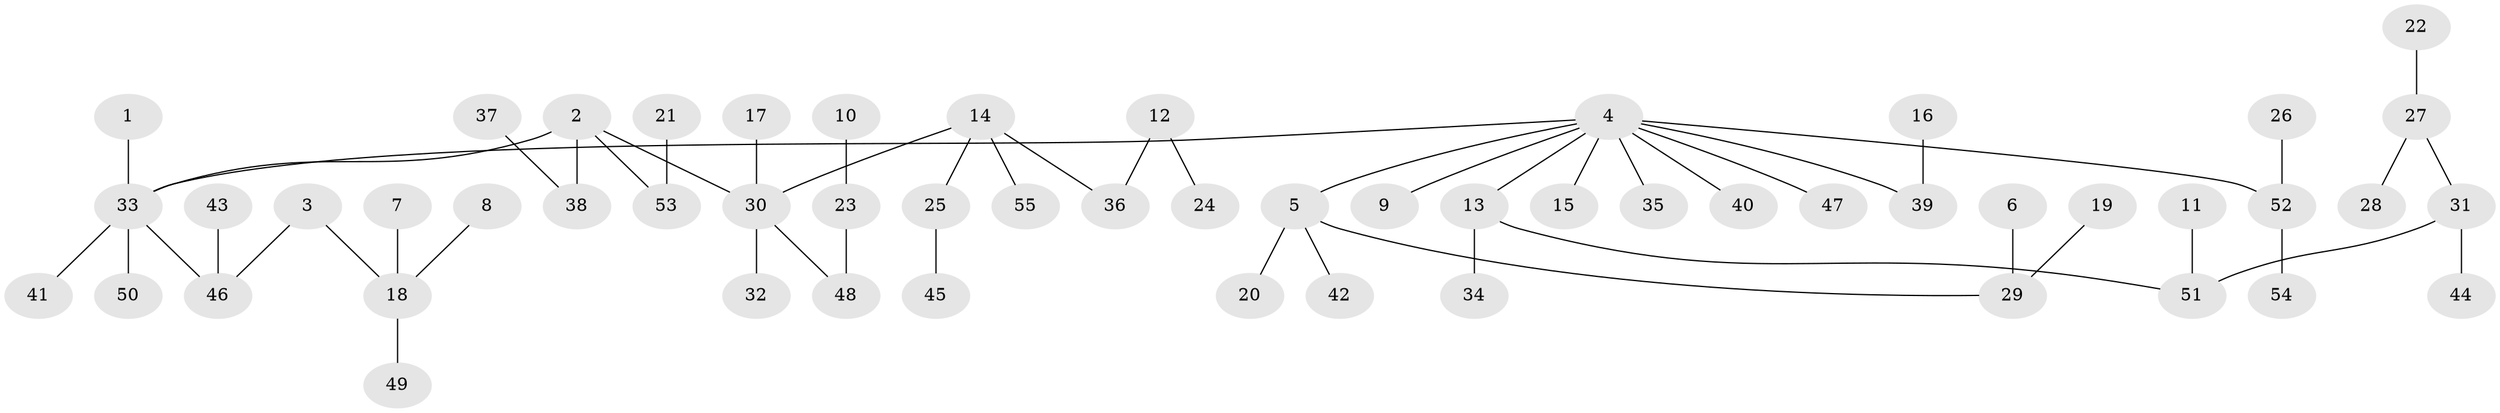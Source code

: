 // original degree distribution, {4: 0.09174311926605505, 9: 0.009174311926605505, 6: 0.009174311926605505, 1: 0.5045871559633027, 3: 0.10091743119266056, 2: 0.25688073394495414, 7: 0.009174311926605505, 5: 0.01834862385321101}
// Generated by graph-tools (version 1.1) at 2025/26/03/09/25 03:26:23]
// undirected, 55 vertices, 54 edges
graph export_dot {
graph [start="1"]
  node [color=gray90,style=filled];
  1;
  2;
  3;
  4;
  5;
  6;
  7;
  8;
  9;
  10;
  11;
  12;
  13;
  14;
  15;
  16;
  17;
  18;
  19;
  20;
  21;
  22;
  23;
  24;
  25;
  26;
  27;
  28;
  29;
  30;
  31;
  32;
  33;
  34;
  35;
  36;
  37;
  38;
  39;
  40;
  41;
  42;
  43;
  44;
  45;
  46;
  47;
  48;
  49;
  50;
  51;
  52;
  53;
  54;
  55;
  1 -- 33 [weight=1.0];
  2 -- 30 [weight=1.0];
  2 -- 33 [weight=1.0];
  2 -- 38 [weight=1.0];
  2 -- 53 [weight=1.0];
  3 -- 18 [weight=1.0];
  3 -- 46 [weight=1.0];
  4 -- 5 [weight=1.0];
  4 -- 9 [weight=1.0];
  4 -- 13 [weight=1.0];
  4 -- 15 [weight=1.0];
  4 -- 33 [weight=1.0];
  4 -- 35 [weight=1.0];
  4 -- 39 [weight=1.0];
  4 -- 40 [weight=1.0];
  4 -- 47 [weight=1.0];
  4 -- 52 [weight=1.0];
  5 -- 20 [weight=1.0];
  5 -- 29 [weight=1.0];
  5 -- 42 [weight=1.0];
  6 -- 29 [weight=1.0];
  7 -- 18 [weight=1.0];
  8 -- 18 [weight=1.0];
  10 -- 23 [weight=1.0];
  11 -- 51 [weight=1.0];
  12 -- 24 [weight=1.0];
  12 -- 36 [weight=1.0];
  13 -- 34 [weight=1.0];
  13 -- 51 [weight=1.0];
  14 -- 25 [weight=1.0];
  14 -- 30 [weight=1.0];
  14 -- 36 [weight=1.0];
  14 -- 55 [weight=1.0];
  16 -- 39 [weight=1.0];
  17 -- 30 [weight=1.0];
  18 -- 49 [weight=1.0];
  19 -- 29 [weight=1.0];
  21 -- 53 [weight=1.0];
  22 -- 27 [weight=1.0];
  23 -- 48 [weight=1.0];
  25 -- 45 [weight=1.0];
  26 -- 52 [weight=1.0];
  27 -- 28 [weight=1.0];
  27 -- 31 [weight=1.0];
  30 -- 32 [weight=1.0];
  30 -- 48 [weight=1.0];
  31 -- 44 [weight=1.0];
  31 -- 51 [weight=1.0];
  33 -- 41 [weight=1.0];
  33 -- 46 [weight=1.0];
  33 -- 50 [weight=1.0];
  37 -- 38 [weight=1.0];
  43 -- 46 [weight=1.0];
  52 -- 54 [weight=1.0];
}
